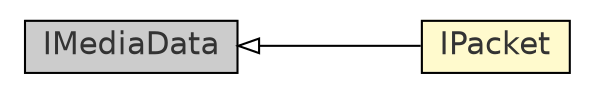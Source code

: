 #!/usr/local/bin/dot
#
# Class diagram 
# Generated by UmlGraph version 4.8 (http://www.spinellis.gr/sw/umlgraph)
#

digraph G {
	edge [fontname="Helvetica",fontsize=10,labelfontname="Helvetica",labelfontsize=10];
	node [fontname="Helvetica",fontsize=10,shape=plaintext];
	rankdir=LR;
	ranksep=1;
	// com.xuggle.xuggler.IPacket
	c6716 [label=<<table border="0" cellborder="1" cellspacing="0" cellpadding="2" port="p" bgcolor="lemonChiffon" href="./IPacket.html">
		<tr><td><table border="0" cellspacing="0" cellpadding="1">
			<tr><td> IPacket </td></tr>
		</table></td></tr>
		</table>>, fontname="Helvetica", fontcolor="grey20", fontsize=15.0];
	// com.xuggle.xuggler.IMediaData
	c6717 [label=<<table border="0" cellborder="1" cellspacing="0" cellpadding="2" port="p" bgcolor="grey80" href="./IMediaData.html">
		<tr><td><table border="0" cellspacing="0" cellpadding="1">
			<tr><td> IMediaData </td></tr>
		</table></td></tr>
		</table>>, fontname="Helvetica", fontcolor="grey20", fontsize=15.0];
	//com.xuggle.xuggler.IPacket extends com.xuggle.xuggler.IMediaData
	c6717:p -> c6716:p [dir=back,arrowtail=empty];
}

